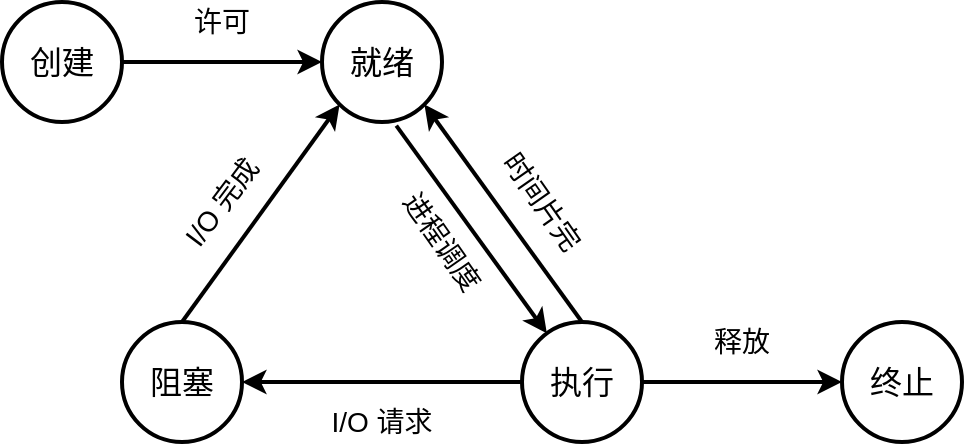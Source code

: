 <mxfile version="13.10.0" type="embed">
    <diagram id="1Hu8fnQS-vKFUJOj5uUv" name="第 1 页">
        <mxGraphModel dx="460" dy="677" grid="1" gridSize="10" guides="1" tooltips="1" connect="1" arrows="1" fold="1" page="1" pageScale="1" pageWidth="1200" pageHeight="1600" math="0" shadow="0">
            <root>
                <mxCell id="0"/>
                <mxCell id="1" parent="0"/>
                <mxCell id="2" value="&lt;font style=&quot;font-size: 16px&quot;&gt;就绪&lt;/font&gt;" style="ellipse;whiteSpace=wrap;html=1;aspect=fixed;strokeWidth=2;fillColor=none;" parent="1" vertex="1">
                    <mxGeometry x="410" y="250" width="60" height="60" as="geometry"/>
                </mxCell>
                <mxCell id="3" value="&lt;font style=&quot;font-size: 16px&quot;&gt;阻塞&lt;/font&gt;" style="ellipse;whiteSpace=wrap;html=1;aspect=fixed;strokeWidth=2;fillColor=none;" parent="1" vertex="1">
                    <mxGeometry x="310" y="410" width="60" height="60" as="geometry"/>
                </mxCell>
                <mxCell id="4" value="&lt;font style=&quot;font-size: 16px&quot;&gt;执行&lt;/font&gt;" style="ellipse;whiteSpace=wrap;html=1;aspect=fixed;strokeWidth=2;fillColor=none;" parent="1" vertex="1">
                    <mxGeometry x="510" y="410" width="60" height="60" as="geometry"/>
                </mxCell>
                <mxCell id="5" value="" style="endArrow=classic;html=1;strokeWidth=2;exitX=0.5;exitY=0;exitDx=0;exitDy=0;entryX=0;entryY=1;entryDx=0;entryDy=0;" parent="1" source="3" target="2" edge="1">
                    <mxGeometry width="50" height="50" relative="1" as="geometry">
                        <mxPoint x="230" y="380" as="sourcePoint"/>
                        <mxPoint x="280" y="330" as="targetPoint"/>
                    </mxGeometry>
                </mxCell>
                <mxCell id="6" value="&lt;font style=&quot;font-size: 14px&quot;&gt;I/O 完成&lt;/font&gt;" style="text;html=1;strokeColor=none;fillColor=none;align=center;verticalAlign=middle;whiteSpace=wrap;rounded=0;rotation=-53;" parent="1" vertex="1">
                    <mxGeometry x="330" y="340" width="60" height="20" as="geometry"/>
                </mxCell>
                <mxCell id="7" value="" style="endArrow=classic;html=1;strokeWidth=2;exitX=0;exitY=0.5;exitDx=0;exitDy=0;entryX=1;entryY=0.5;entryDx=0;entryDy=0;" parent="1" source="4" target="3" edge="1">
                    <mxGeometry width="50" height="50" relative="1" as="geometry">
                        <mxPoint x="400.61" y="470" as="sourcePoint"/>
                        <mxPoint x="479.397" y="361.213" as="targetPoint"/>
                    </mxGeometry>
                </mxCell>
                <mxCell id="8" value="&lt;font style=&quot;font-size: 14px&quot;&gt;I/O 请求&lt;/font&gt;" style="text;html=1;strokeColor=none;fillColor=none;align=center;verticalAlign=middle;whiteSpace=wrap;rounded=0;rotation=0;" parent="1" vertex="1">
                    <mxGeometry x="410" y="450" width="60" height="20" as="geometry"/>
                </mxCell>
                <mxCell id="9" value="" style="endArrow=classic;html=1;strokeWidth=2;exitX=0.5;exitY=0;exitDx=0;exitDy=0;entryX=1;entryY=1;entryDx=0;entryDy=0;" parent="1" source="4" target="2" edge="1">
                    <mxGeometry width="50" height="50" relative="1" as="geometry">
                        <mxPoint x="520" y="450" as="sourcePoint"/>
                        <mxPoint x="380" y="450" as="targetPoint"/>
                    </mxGeometry>
                </mxCell>
                <mxCell id="10" value="&lt;font style=&quot;font-size: 14px&quot;&gt;时间片完&lt;/font&gt;" style="text;html=1;strokeColor=none;fillColor=none;align=center;verticalAlign=middle;whiteSpace=wrap;rounded=0;rotation=55;" parent="1" vertex="1">
                    <mxGeometry x="490" y="340" width="60" height="20" as="geometry"/>
                </mxCell>
                <mxCell id="11" value="" style="endArrow=classic;html=1;strokeWidth=2;exitX=0.619;exitY=1.03;exitDx=0;exitDy=0;exitPerimeter=0;" parent="1" source="2" target="4" edge="1">
                    <mxGeometry width="50" height="50" relative="1" as="geometry">
                        <mxPoint x="510" y="468.79" as="sourcePoint"/>
                        <mxPoint x="431.213" y="360.003" as="targetPoint"/>
                    </mxGeometry>
                </mxCell>
                <mxCell id="12" value="&lt;font style=&quot;font-size: 14px&quot;&gt;进程调度&lt;/font&gt;" style="text;html=1;strokeColor=none;fillColor=none;align=center;verticalAlign=middle;whiteSpace=wrap;rounded=0;rotation=55;" parent="1" vertex="1">
                    <mxGeometry x="440" y="360" width="60" height="20" as="geometry"/>
                </mxCell>
                <mxCell id="13" value="&lt;font style=&quot;font-size: 16px&quot;&gt;终止&lt;/font&gt;" style="ellipse;whiteSpace=wrap;html=1;aspect=fixed;strokeWidth=2;fillColor=none;" parent="1" vertex="1">
                    <mxGeometry x="670" y="410" width="60" height="60" as="geometry"/>
                </mxCell>
                <mxCell id="14" value="" style="endArrow=classic;html=1;strokeWidth=2;exitX=1;exitY=0.5;exitDx=0;exitDy=0;entryX=0;entryY=0.5;entryDx=0;entryDy=0;" parent="1" source="4" target="13" edge="1">
                    <mxGeometry width="50" height="50" relative="1" as="geometry">
                        <mxPoint x="520" y="450" as="sourcePoint"/>
                        <mxPoint x="380" y="450" as="targetPoint"/>
                    </mxGeometry>
                </mxCell>
                <mxCell id="15" value="&lt;font style=&quot;font-size: 14px&quot;&gt;释放&lt;/font&gt;" style="text;html=1;strokeColor=none;fillColor=none;align=center;verticalAlign=middle;whiteSpace=wrap;rounded=0;rotation=0;" parent="1" vertex="1">
                    <mxGeometry x="590" y="410" width="60" height="20" as="geometry"/>
                </mxCell>
                <mxCell id="16" value="&lt;font style=&quot;font-size: 16px&quot;&gt;创建&lt;/font&gt;" style="ellipse;whiteSpace=wrap;html=1;aspect=fixed;strokeWidth=2;fillColor=none;" parent="1" vertex="1">
                    <mxGeometry x="250" y="250" width="60" height="60" as="geometry"/>
                </mxCell>
                <mxCell id="17" value="" style="endArrow=classic;html=1;strokeWidth=2;exitX=1;exitY=0.5;exitDx=0;exitDy=0;entryX=0;entryY=0.5;entryDx=0;entryDy=0;" parent="1" source="16" target="2" edge="1">
                    <mxGeometry width="50" height="50" relative="1" as="geometry">
                        <mxPoint x="520" y="450" as="sourcePoint"/>
                        <mxPoint x="330" y="300" as="targetPoint"/>
                    </mxGeometry>
                </mxCell>
                <mxCell id="18" value="&lt;font style=&quot;font-size: 14px&quot;&gt;许可&lt;/font&gt;" style="text;html=1;strokeColor=none;fillColor=none;align=center;verticalAlign=middle;whiteSpace=wrap;rounded=0;rotation=0;" parent="1" vertex="1">
                    <mxGeometry x="330" y="250" width="60" height="20" as="geometry"/>
                </mxCell>
            </root>
        </mxGraphModel>
    </diagram>
</mxfile>